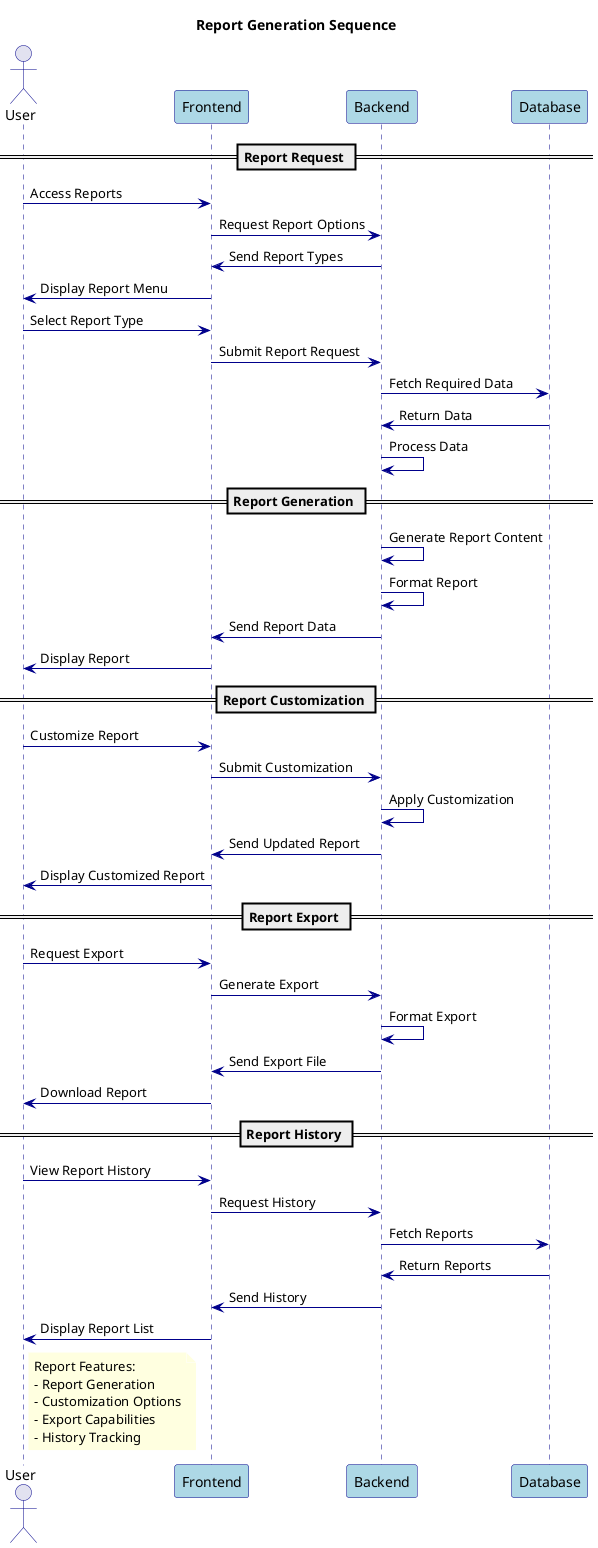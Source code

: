 @startuml ReportGeneration

' Styling
skinparam backgroundColor white
skinparam sequence {
    ArrowColor DarkBlue
    ActorBorderColor DarkBlue
    LifeLineBorderColor DarkBlue
    ParticipantBorderColor DarkBlue
    ParticipantBackgroundColor LightBlue
}
skinparam note {
    BackgroundColor LightYellow
    BorderColor DarkYellow
    FontColor Black
}

title Report Generation Sequence

actor User
participant "Frontend" as FE
participant "Backend" as BE
participant "Database" as DB

== Report Request ==

User -> FE: Access Reports
FE -> BE: Request Report Options
BE -> FE: Send Report Types
FE -> User: Display Report Menu

User -> FE: Select Report Type
FE -> BE: Submit Report Request
BE -> DB: Fetch Required Data
DB -> BE: Return Data
BE -> BE: Process Data

== Report Generation ==

BE -> BE: Generate Report Content
BE -> BE: Format Report
BE -> FE: Send Report Data
FE -> User: Display Report

== Report Customization ==

User -> FE: Customize Report
FE -> BE: Submit Customization
BE -> BE: Apply Customization
BE -> FE: Send Updated Report
FE -> User: Display Customized Report

== Report Export ==

User -> FE: Request Export
FE -> BE: Generate Export
BE -> BE: Format Export
BE -> FE: Send Export File
FE -> User: Download Report

== Report History ==

User -> FE: View Report History
FE -> BE: Request History
BE -> DB: Fetch Reports
DB -> BE: Return Reports
BE -> FE: Send History
FE -> User: Display Report List

note right of User
  Report Features:
  - Report Generation
  - Customization Options
  - Export Capabilities
  - History Tracking
end note

@enduml 